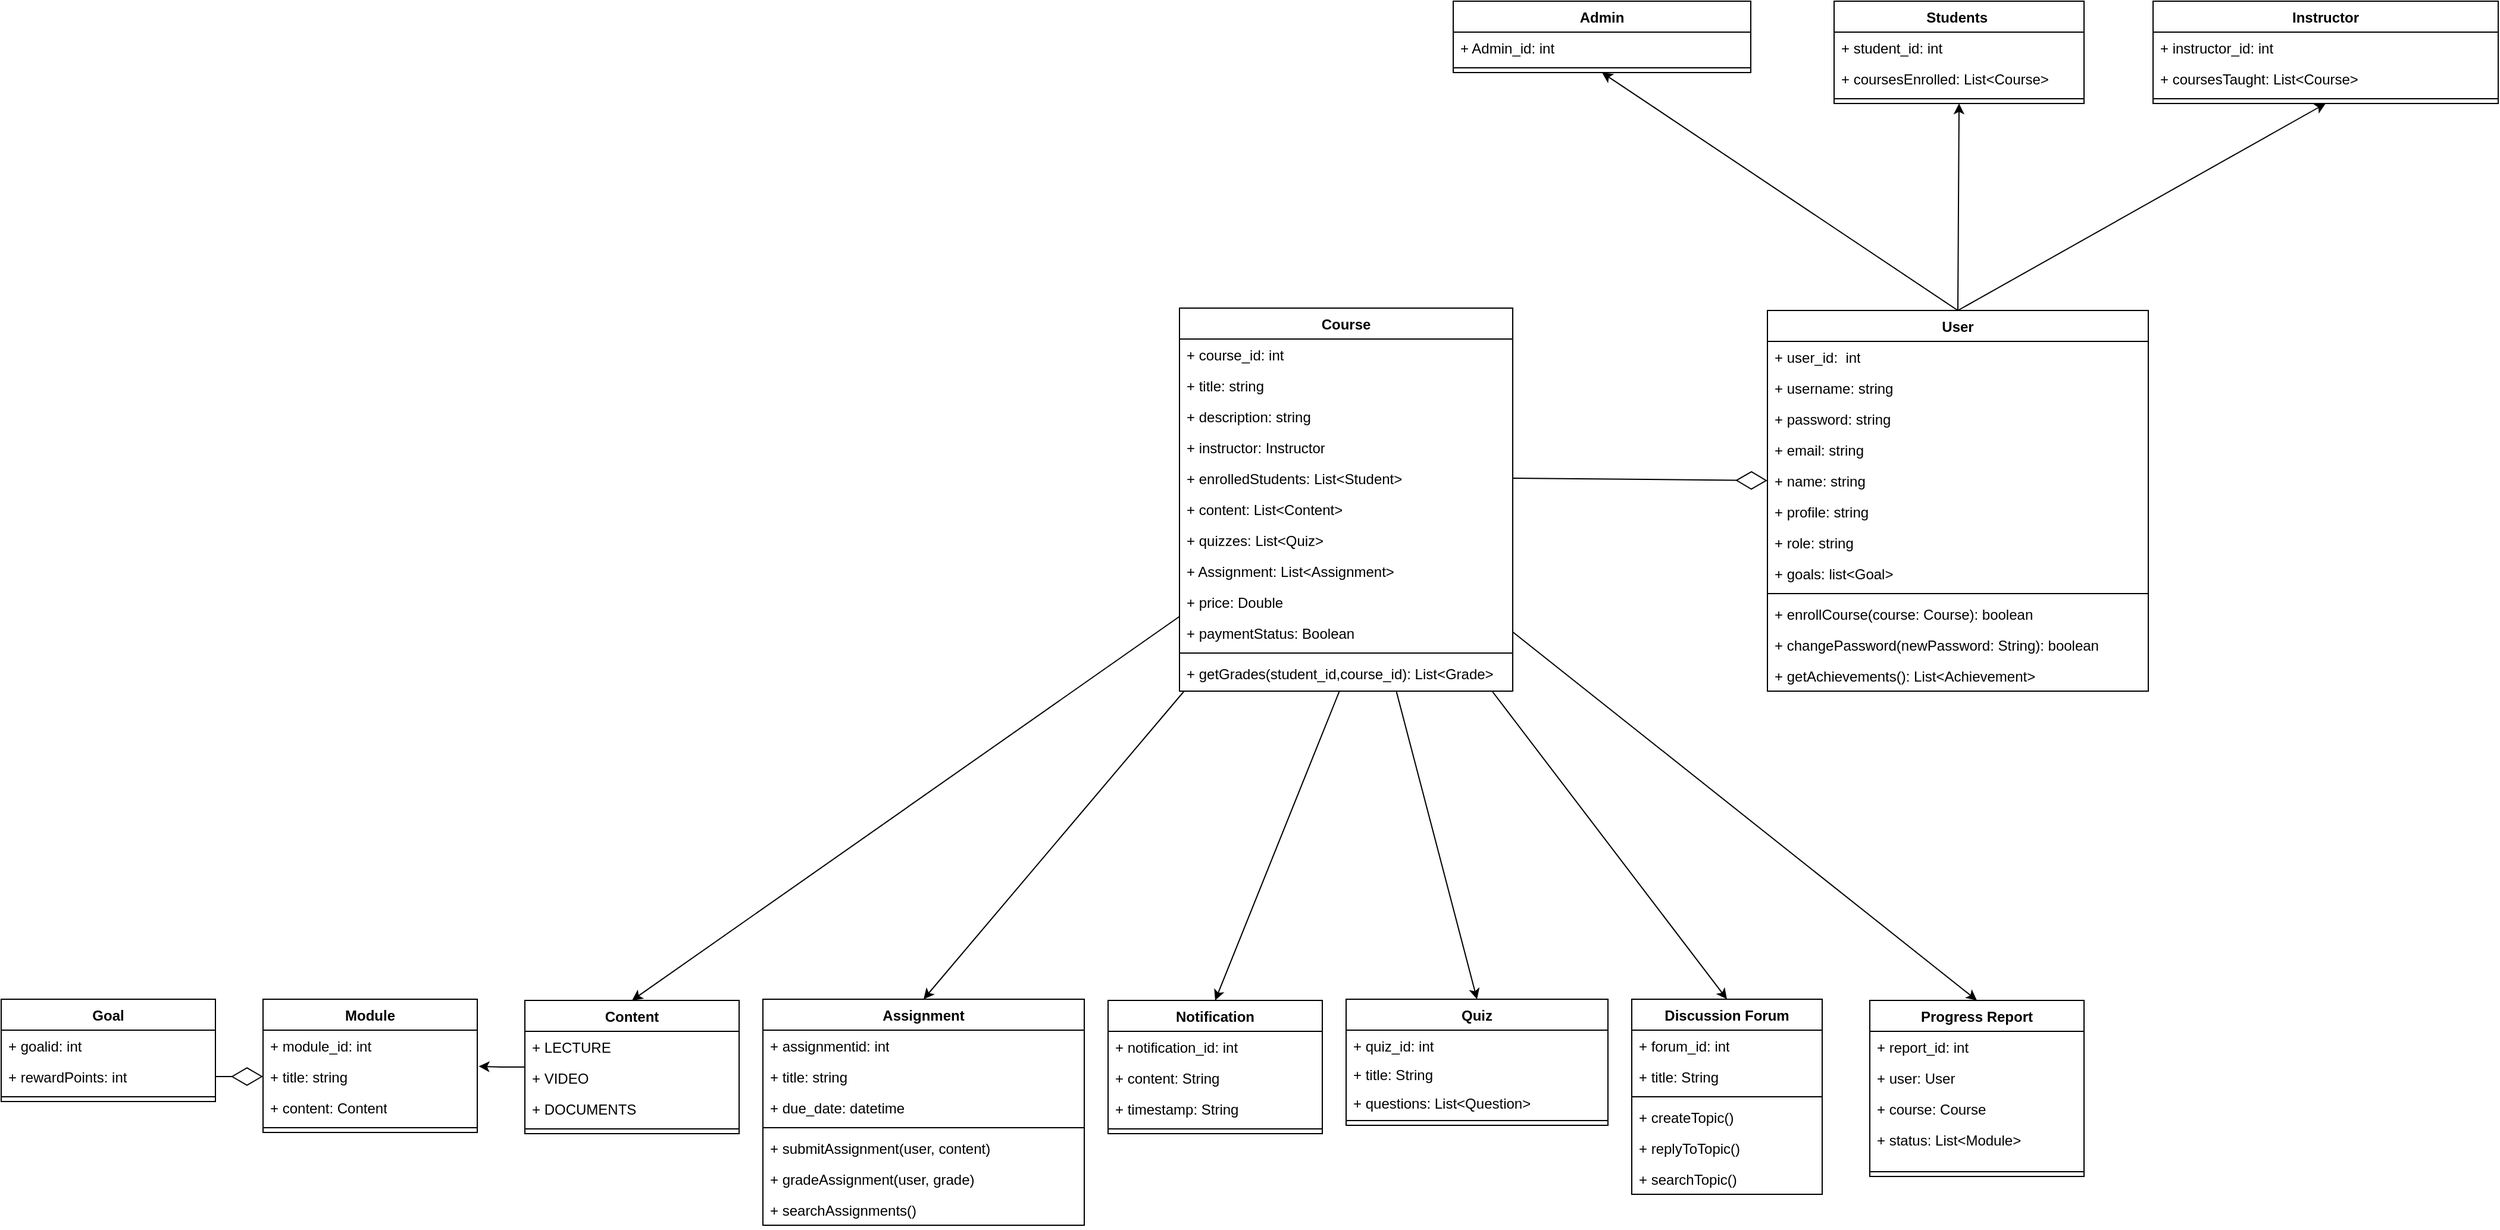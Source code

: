 <mxfile version="21.8.2" type="device">
  <diagram name="Page-1" id="Ucza6nKKgPsmNaCcUFhT">
    <mxGraphModel dx="3090" dy="1044" grid="1" gridSize="10" guides="1" tooltips="1" connect="1" arrows="1" fold="1" page="1" pageScale="1" pageWidth="850" pageHeight="1100" math="0" shadow="0">
      <root>
        <mxCell id="0" />
        <mxCell id="1" parent="0" />
        <mxCell id="pLlbHu6r9WNGIn_o7LAq-31" value="Assignment" style="swimlane;fontStyle=1;align=center;verticalAlign=top;childLayout=stackLayout;horizontal=1;startSize=26;horizontalStack=0;resizeParent=1;resizeParentMax=0;resizeLast=0;collapsible=1;marginBottom=0;whiteSpace=wrap;html=1;" parent="1" vertex="1">
          <mxGeometry x="510" y="979" width="270" height="190" as="geometry" />
        </mxCell>
        <mxCell id="pLlbHu6r9WNGIn_o7LAq-32" value="+ assignmentid: int" style="text;strokeColor=none;fillColor=none;align=left;verticalAlign=top;spacingLeft=4;spacingRight=4;overflow=hidden;rotatable=0;points=[[0,0.5],[1,0.5]];portConstraint=eastwest;whiteSpace=wrap;html=1;" parent="pLlbHu6r9WNGIn_o7LAq-31" vertex="1">
          <mxGeometry y="26" width="270" height="26" as="geometry" />
        </mxCell>
        <mxCell id="pLlbHu6r9WNGIn_o7LAq-33" value="+ title: string" style="text;strokeColor=none;fillColor=none;align=left;verticalAlign=top;spacingLeft=4;spacingRight=4;overflow=hidden;rotatable=0;points=[[0,0.5],[1,0.5]];portConstraint=eastwest;whiteSpace=wrap;html=1;" parent="pLlbHu6r9WNGIn_o7LAq-31" vertex="1">
          <mxGeometry y="52" width="270" height="26" as="geometry" />
        </mxCell>
        <mxCell id="pLlbHu6r9WNGIn_o7LAq-35" value="+ due_date: datetime" style="text;strokeColor=none;fillColor=none;align=left;verticalAlign=top;spacingLeft=4;spacingRight=4;overflow=hidden;rotatable=0;points=[[0,0.5],[1,0.5]];portConstraint=eastwest;whiteSpace=wrap;html=1;" parent="pLlbHu6r9WNGIn_o7LAq-31" vertex="1">
          <mxGeometry y="78" width="270" height="26" as="geometry" />
        </mxCell>
        <mxCell id="pLlbHu6r9WNGIn_o7LAq-38" value="" style="line;strokeWidth=1;fillColor=none;align=left;verticalAlign=middle;spacingTop=-1;spacingLeft=3;spacingRight=3;rotatable=0;labelPosition=right;points=[];portConstraint=eastwest;strokeColor=inherit;" parent="pLlbHu6r9WNGIn_o7LAq-31" vertex="1">
          <mxGeometry y="104" width="270" height="8" as="geometry" />
        </mxCell>
        <mxCell id="pLlbHu6r9WNGIn_o7LAq-39" value="+ submitAssignment(user, content)" style="text;strokeColor=none;fillColor=none;align=left;verticalAlign=top;spacingLeft=4;spacingRight=4;overflow=hidden;rotatable=0;points=[[0,0.5],[1,0.5]];portConstraint=eastwest;whiteSpace=wrap;html=1;" parent="pLlbHu6r9WNGIn_o7LAq-31" vertex="1">
          <mxGeometry y="112" width="270" height="26" as="geometry" />
        </mxCell>
        <mxCell id="pLlbHu6r9WNGIn_o7LAq-40" value="+ gradeAssignment(user, grade)" style="text;strokeColor=none;fillColor=none;align=left;verticalAlign=top;spacingLeft=4;spacingRight=4;overflow=hidden;rotatable=0;points=[[0,0.5],[1,0.5]];portConstraint=eastwest;whiteSpace=wrap;html=1;" parent="pLlbHu6r9WNGIn_o7LAq-31" vertex="1">
          <mxGeometry y="138" width="270" height="26" as="geometry" />
        </mxCell>
        <mxCell id="pLlbHu6r9WNGIn_o7LAq-41" value="+ searchAssignments()" style="text;strokeColor=none;fillColor=none;align=left;verticalAlign=top;spacingLeft=4;spacingRight=4;overflow=hidden;rotatable=0;points=[[0,0.5],[1,0.5]];portConstraint=eastwest;whiteSpace=wrap;html=1;" parent="pLlbHu6r9WNGIn_o7LAq-31" vertex="1">
          <mxGeometry y="164" width="270" height="26" as="geometry" />
        </mxCell>
        <mxCell id="pLlbHu6r9WNGIn_o7LAq-208" style="rounded=0;orthogonalLoop=1;jettySize=auto;html=1;entryX=0.5;entryY=0;entryDx=0;entryDy=0;" parent="1" source="pLlbHu6r9WNGIn_o7LAq-43" target="m_gqwJ9CaLDwNipzIME--4" edge="1">
          <mxGeometry relative="1" as="geometry">
            <mxPoint x="405" y="979" as="targetPoint" />
          </mxGeometry>
        </mxCell>
        <mxCell id="pLlbHu6r9WNGIn_o7LAq-209" style="rounded=0;orthogonalLoop=1;jettySize=auto;html=1;entryX=0.5;entryY=0;entryDx=0;entryDy=0;" parent="1" source="pLlbHu6r9WNGIn_o7LAq-43" target="pLlbHu6r9WNGIn_o7LAq-31" edge="1">
          <mxGeometry relative="1" as="geometry" />
        </mxCell>
        <mxCell id="pLlbHu6r9WNGIn_o7LAq-210" style="rounded=0;orthogonalLoop=1;jettySize=auto;html=1;entryX=0.5;entryY=0;entryDx=0;entryDy=0;" parent="1" source="pLlbHu6r9WNGIn_o7LAq-43" target="pLlbHu6r9WNGIn_o7LAq-100" edge="1">
          <mxGeometry relative="1" as="geometry" />
        </mxCell>
        <mxCell id="pLlbHu6r9WNGIn_o7LAq-211" style="rounded=0;orthogonalLoop=1;jettySize=auto;html=1;entryX=0.5;entryY=0;entryDx=0;entryDy=0;" parent="1" source="pLlbHu6r9WNGIn_o7LAq-43" target="pLlbHu6r9WNGIn_o7LAq-68" edge="1">
          <mxGeometry relative="1" as="geometry" />
        </mxCell>
        <mxCell id="pLlbHu6r9WNGIn_o7LAq-213" style="rounded=0;orthogonalLoop=1;jettySize=auto;html=1;entryX=0.5;entryY=0;entryDx=0;entryDy=0;" parent="1" source="pLlbHu6r9WNGIn_o7LAq-43" target="pLlbHu6r9WNGIn_o7LAq-145" edge="1">
          <mxGeometry relative="1" as="geometry" />
        </mxCell>
        <mxCell id="pLlbHu6r9WNGIn_o7LAq-68" value="Discussion Forum" style="swimlane;fontStyle=1;align=center;verticalAlign=top;childLayout=stackLayout;horizontal=1;startSize=26;horizontalStack=0;resizeParent=1;resizeParentMax=0;resizeLast=0;collapsible=1;marginBottom=0;whiteSpace=wrap;html=1;" parent="1" vertex="1">
          <mxGeometry x="1240" y="979" width="160" height="164" as="geometry" />
        </mxCell>
        <mxCell id="pLlbHu6r9WNGIn_o7LAq-69" value="+ forum_id: int" style="text;strokeColor=none;fillColor=none;align=left;verticalAlign=top;spacingLeft=4;spacingRight=4;overflow=hidden;rotatable=0;points=[[0,0.5],[1,0.5]];portConstraint=eastwest;whiteSpace=wrap;html=1;" parent="pLlbHu6r9WNGIn_o7LAq-68" vertex="1">
          <mxGeometry y="26" width="160" height="26" as="geometry" />
        </mxCell>
        <mxCell id="pLlbHu6r9WNGIn_o7LAq-70" value="+ title: String" style="text;strokeColor=none;fillColor=none;align=left;verticalAlign=top;spacingLeft=4;spacingRight=4;overflow=hidden;rotatable=0;points=[[0,0.5],[1,0.5]];portConstraint=eastwest;whiteSpace=wrap;html=1;" parent="pLlbHu6r9WNGIn_o7LAq-68" vertex="1">
          <mxGeometry y="52" width="160" height="26" as="geometry" />
        </mxCell>
        <mxCell id="pLlbHu6r9WNGIn_o7LAq-74" value="" style="line;strokeWidth=1;fillColor=none;align=left;verticalAlign=middle;spacingTop=-1;spacingLeft=3;spacingRight=3;rotatable=0;labelPosition=right;points=[];portConstraint=eastwest;strokeColor=inherit;" parent="pLlbHu6r9WNGIn_o7LAq-68" vertex="1">
          <mxGeometry y="78" width="160" height="8" as="geometry" />
        </mxCell>
        <mxCell id="pLlbHu6r9WNGIn_o7LAq-75" value="+ createTopic()" style="text;strokeColor=none;fillColor=none;align=left;verticalAlign=top;spacingLeft=4;spacingRight=4;overflow=hidden;rotatable=0;points=[[0,0.5],[1,0.5]];portConstraint=eastwest;whiteSpace=wrap;html=1;" parent="pLlbHu6r9WNGIn_o7LAq-68" vertex="1">
          <mxGeometry y="86" width="160" height="26" as="geometry" />
        </mxCell>
        <mxCell id="pLlbHu6r9WNGIn_o7LAq-76" value="+ replyToTopic()" style="text;strokeColor=none;fillColor=none;align=left;verticalAlign=top;spacingLeft=4;spacingRight=4;overflow=hidden;rotatable=0;points=[[0,0.5],[1,0.5]];portConstraint=eastwest;whiteSpace=wrap;html=1;" parent="pLlbHu6r9WNGIn_o7LAq-68" vertex="1">
          <mxGeometry y="112" width="160" height="26" as="geometry" />
        </mxCell>
        <mxCell id="pLlbHu6r9WNGIn_o7LAq-77" value="+ searchTopic()" style="text;strokeColor=none;fillColor=none;align=left;verticalAlign=top;spacingLeft=4;spacingRight=4;overflow=hidden;rotatable=0;points=[[0,0.5],[1,0.5]];portConstraint=eastwest;whiteSpace=wrap;html=1;" parent="pLlbHu6r9WNGIn_o7LAq-68" vertex="1">
          <mxGeometry y="138" width="160" height="26" as="geometry" />
        </mxCell>
        <mxCell id="pLlbHu6r9WNGIn_o7LAq-91" value="Notification" style="swimlane;fontStyle=1;align=center;verticalAlign=top;childLayout=stackLayout;horizontal=1;startSize=26;horizontalStack=0;resizeParent=1;resizeParentMax=0;resizeLast=0;collapsible=1;marginBottom=0;whiteSpace=wrap;html=1;" parent="1" vertex="1">
          <mxGeometry x="800" y="980" width="180" height="112" as="geometry" />
        </mxCell>
        <mxCell id="pLlbHu6r9WNGIn_o7LAq-92" value="+ notification_id: int" style="text;strokeColor=none;fillColor=none;align=left;verticalAlign=top;spacingLeft=4;spacingRight=4;overflow=hidden;rotatable=0;points=[[0,0.5],[1,0.5]];portConstraint=eastwest;whiteSpace=wrap;html=1;" parent="pLlbHu6r9WNGIn_o7LAq-91" vertex="1">
          <mxGeometry y="26" width="180" height="26" as="geometry" />
        </mxCell>
        <mxCell id="pLlbHu6r9WNGIn_o7LAq-93" value="+ content: String" style="text;strokeColor=none;fillColor=none;align=left;verticalAlign=top;spacingLeft=4;spacingRight=4;overflow=hidden;rotatable=0;points=[[0,0.5],[1,0.5]];portConstraint=eastwest;whiteSpace=wrap;html=1;" parent="pLlbHu6r9WNGIn_o7LAq-91" vertex="1">
          <mxGeometry y="52" width="180" height="26" as="geometry" />
        </mxCell>
        <mxCell id="pLlbHu6r9WNGIn_o7LAq-95" value="+ timestamp: String" style="text;strokeColor=none;fillColor=none;align=left;verticalAlign=top;spacingLeft=4;spacingRight=4;overflow=hidden;rotatable=0;points=[[0,0.5],[1,0.5]];portConstraint=eastwest;whiteSpace=wrap;html=1;" parent="pLlbHu6r9WNGIn_o7LAq-91" vertex="1">
          <mxGeometry y="78" width="180" height="26" as="geometry" />
        </mxCell>
        <mxCell id="pLlbHu6r9WNGIn_o7LAq-98" value="" style="line;strokeWidth=1;fillColor=none;align=left;verticalAlign=middle;spacingTop=-1;spacingLeft=3;spacingRight=3;rotatable=0;labelPosition=right;points=[];portConstraint=eastwest;strokeColor=inherit;" parent="pLlbHu6r9WNGIn_o7LAq-91" vertex="1">
          <mxGeometry y="104" width="180" height="8" as="geometry" />
        </mxCell>
        <mxCell id="pLlbHu6r9WNGIn_o7LAq-100" value="Quiz" style="swimlane;fontStyle=1;align=center;verticalAlign=top;childLayout=stackLayout;horizontal=1;startSize=26;horizontalStack=0;resizeParent=1;resizeParentMax=0;resizeLast=0;collapsible=1;marginBottom=0;whiteSpace=wrap;html=1;" parent="1" vertex="1">
          <mxGeometry x="1000" y="979" width="220" height="106" as="geometry" />
        </mxCell>
        <mxCell id="m_gqwJ9CaLDwNipzIME--16" value="+ quiz_id: int&lt;br&gt;" style="text;strokeColor=none;fillColor=none;align=left;verticalAlign=top;spacingLeft=4;spacingRight=4;overflow=hidden;rotatable=0;points=[[0,0.5],[1,0.5]];portConstraint=eastwest;whiteSpace=wrap;html=1;" parent="pLlbHu6r9WNGIn_o7LAq-100" vertex="1">
          <mxGeometry y="26" width="220" height="24" as="geometry" />
        </mxCell>
        <mxCell id="m_gqwJ9CaLDwNipzIME--15" value="+ title: String" style="text;strokeColor=none;fillColor=none;align=left;verticalAlign=top;spacingLeft=4;spacingRight=4;overflow=hidden;rotatable=0;points=[[0,0.5],[1,0.5]];portConstraint=eastwest;whiteSpace=wrap;html=1;" parent="pLlbHu6r9WNGIn_o7LAq-100" vertex="1">
          <mxGeometry y="50" width="220" height="24" as="geometry" />
        </mxCell>
        <mxCell id="m_gqwJ9CaLDwNipzIME--13" value="+ questions: List&amp;lt;Question&amp;gt;" style="text;strokeColor=none;fillColor=none;align=left;verticalAlign=top;spacingLeft=4;spacingRight=4;overflow=hidden;rotatable=0;points=[[0,0.5],[1,0.5]];portConstraint=eastwest;whiteSpace=wrap;html=1;" parent="pLlbHu6r9WNGIn_o7LAq-100" vertex="1">
          <mxGeometry y="74" width="220" height="24" as="geometry" />
        </mxCell>
        <mxCell id="pLlbHu6r9WNGIn_o7LAq-107" value="" style="line;strokeWidth=1;fillColor=none;align=left;verticalAlign=middle;spacingTop=-1;spacingLeft=3;spacingRight=3;rotatable=0;labelPosition=right;points=[];portConstraint=eastwest;strokeColor=inherit;" parent="pLlbHu6r9WNGIn_o7LAq-100" vertex="1">
          <mxGeometry y="98" width="220" height="8" as="geometry" />
        </mxCell>
        <mxCell id="pLlbHu6r9WNGIn_o7LAq-145" value="Progress Report" style="swimlane;fontStyle=1;align=center;verticalAlign=top;childLayout=stackLayout;horizontal=1;startSize=26;horizontalStack=0;resizeParent=1;resizeParentMax=0;resizeLast=0;collapsible=1;marginBottom=0;whiteSpace=wrap;html=1;" parent="1" vertex="1">
          <mxGeometry x="1440" y="980" width="180" height="148" as="geometry" />
        </mxCell>
        <mxCell id="pLlbHu6r9WNGIn_o7LAq-146" value="+ report_id: int" style="text;strokeColor=none;fillColor=none;align=left;verticalAlign=top;spacingLeft=4;spacingRight=4;overflow=hidden;rotatable=0;points=[[0,0.5],[1,0.5]];portConstraint=eastwest;whiteSpace=wrap;html=1;" parent="pLlbHu6r9WNGIn_o7LAq-145" vertex="1">
          <mxGeometry y="26" width="180" height="26" as="geometry" />
        </mxCell>
        <mxCell id="pLlbHu6r9WNGIn_o7LAq-147" value="+ user: User" style="text;strokeColor=none;fillColor=none;align=left;verticalAlign=top;spacingLeft=4;spacingRight=4;overflow=hidden;rotatable=0;points=[[0,0.5],[1,0.5]];portConstraint=eastwest;whiteSpace=wrap;html=1;" parent="pLlbHu6r9WNGIn_o7LAq-145" vertex="1">
          <mxGeometry y="52" width="180" height="26" as="geometry" />
        </mxCell>
        <mxCell id="pLlbHu6r9WNGIn_o7LAq-148" value="+ course: Course" style="text;strokeColor=none;fillColor=none;align=left;verticalAlign=top;spacingLeft=4;spacingRight=4;overflow=hidden;rotatable=0;points=[[0,0.5],[1,0.5]];portConstraint=eastwest;whiteSpace=wrap;html=1;" parent="pLlbHu6r9WNGIn_o7LAq-145" vertex="1">
          <mxGeometry y="78" width="180" height="26" as="geometry" />
        </mxCell>
        <mxCell id="pLlbHu6r9WNGIn_o7LAq-151" value="+ status: List&amp;lt;Module&amp;gt;" style="text;strokeColor=none;fillColor=none;align=left;verticalAlign=top;spacingLeft=4;spacingRight=4;overflow=hidden;rotatable=0;points=[[0,0.5],[1,0.5]];portConstraint=eastwest;whiteSpace=wrap;html=1;" parent="pLlbHu6r9WNGIn_o7LAq-145" vertex="1">
          <mxGeometry y="104" width="180" height="36" as="geometry" />
        </mxCell>
        <mxCell id="pLlbHu6r9WNGIn_o7LAq-152" value="" style="line;strokeWidth=1;fillColor=none;align=left;verticalAlign=middle;spacingTop=-1;spacingLeft=3;spacingRight=3;rotatable=0;labelPosition=right;points=[];portConstraint=eastwest;strokeColor=inherit;" parent="pLlbHu6r9WNGIn_o7LAq-145" vertex="1">
          <mxGeometry y="140" width="180" height="8" as="geometry" />
        </mxCell>
        <mxCell id="pLlbHu6r9WNGIn_o7LAq-154" value="Module" style="swimlane;fontStyle=1;align=center;verticalAlign=top;childLayout=stackLayout;horizontal=1;startSize=26;horizontalStack=0;resizeParent=1;resizeParentMax=0;resizeLast=0;collapsible=1;marginBottom=0;whiteSpace=wrap;html=1;" parent="1" vertex="1">
          <mxGeometry x="90" y="979" width="180" height="112" as="geometry" />
        </mxCell>
        <mxCell id="pLlbHu6r9WNGIn_o7LAq-155" value="+ module_id: int" style="text;strokeColor=none;fillColor=none;align=left;verticalAlign=top;spacingLeft=4;spacingRight=4;overflow=hidden;rotatable=0;points=[[0,0.5],[1,0.5]];portConstraint=eastwest;whiteSpace=wrap;html=1;" parent="pLlbHu6r9WNGIn_o7LAq-154" vertex="1">
          <mxGeometry y="26" width="180" height="26" as="geometry" />
        </mxCell>
        <mxCell id="pLlbHu6r9WNGIn_o7LAq-156" value="+ title: string" style="text;strokeColor=none;fillColor=none;align=left;verticalAlign=top;spacingLeft=4;spacingRight=4;overflow=hidden;rotatable=0;points=[[0,0.5],[1,0.5]];portConstraint=eastwest;whiteSpace=wrap;html=1;" parent="pLlbHu6r9WNGIn_o7LAq-154" vertex="1">
          <mxGeometry y="52" width="180" height="26" as="geometry" />
        </mxCell>
        <mxCell id="pLlbHu6r9WNGIn_o7LAq-157" value="+ content: Content" style="text;strokeColor=none;fillColor=none;align=left;verticalAlign=top;spacingLeft=4;spacingRight=4;overflow=hidden;rotatable=0;points=[[0,0.5],[1,0.5]];portConstraint=eastwest;whiteSpace=wrap;html=1;" parent="pLlbHu6r9WNGIn_o7LAq-154" vertex="1">
          <mxGeometry y="78" width="180" height="26" as="geometry" />
        </mxCell>
        <mxCell id="pLlbHu6r9WNGIn_o7LAq-161" value="" style="line;strokeWidth=1;fillColor=none;align=left;verticalAlign=middle;spacingTop=-1;spacingLeft=3;spacingRight=3;rotatable=0;labelPosition=right;points=[];portConstraint=eastwest;strokeColor=inherit;" parent="pLlbHu6r9WNGIn_o7LAq-154" vertex="1">
          <mxGeometry y="104" width="180" height="8" as="geometry" />
        </mxCell>
        <mxCell id="pLlbHu6r9WNGIn_o7LAq-228" value="" style="group" parent="1" vertex="1" connectable="0">
          <mxGeometry x="1090" y="140" width="878" height="646" as="geometry" />
        </mxCell>
        <mxCell id="pLlbHu6r9WNGIn_o7LAq-11" value="User" style="swimlane;fontStyle=1;align=center;verticalAlign=top;childLayout=stackLayout;horizontal=1;startSize=26;horizontalStack=0;resizeParent=1;resizeParentMax=0;resizeLast=0;collapsible=1;marginBottom=0;whiteSpace=wrap;html=1;" parent="pLlbHu6r9WNGIn_o7LAq-228" vertex="1">
          <mxGeometry x="264" y="260" width="320" height="320" as="geometry" />
        </mxCell>
        <mxCell id="pLlbHu6r9WNGIn_o7LAq-12" value="+ user_id:&amp;nbsp; int" style="text;strokeColor=none;fillColor=none;align=left;verticalAlign=top;spacingLeft=4;spacingRight=4;overflow=hidden;rotatable=0;points=[[0,0.5],[1,0.5]];portConstraint=eastwest;whiteSpace=wrap;html=1;" parent="pLlbHu6r9WNGIn_o7LAq-11" vertex="1">
          <mxGeometry y="26" width="320" height="26" as="geometry" />
        </mxCell>
        <mxCell id="pLlbHu6r9WNGIn_o7LAq-13" value="+ username: string" style="text;strokeColor=none;fillColor=none;align=left;verticalAlign=top;spacingLeft=4;spacingRight=4;overflow=hidden;rotatable=0;points=[[0,0.5],[1,0.5]];portConstraint=eastwest;whiteSpace=wrap;html=1;" parent="pLlbHu6r9WNGIn_o7LAq-11" vertex="1">
          <mxGeometry y="52" width="320" height="26" as="geometry" />
        </mxCell>
        <mxCell id="pLlbHu6r9WNGIn_o7LAq-14" value="+ password: string" style="text;strokeColor=none;fillColor=none;align=left;verticalAlign=top;spacingLeft=4;spacingRight=4;overflow=hidden;rotatable=0;points=[[0,0.5],[1,0.5]];portConstraint=eastwest;whiteSpace=wrap;html=1;" parent="pLlbHu6r9WNGIn_o7LAq-11" vertex="1">
          <mxGeometry y="78" width="320" height="26" as="geometry" />
        </mxCell>
        <mxCell id="pLlbHu6r9WNGIn_o7LAq-175" value="+ email: string" style="text;strokeColor=none;fillColor=none;align=left;verticalAlign=top;spacingLeft=4;spacingRight=4;overflow=hidden;rotatable=0;points=[[0,0.5],[1,0.5]];portConstraint=eastwest;whiteSpace=wrap;html=1;" parent="pLlbHu6r9WNGIn_o7LAq-11" vertex="1">
          <mxGeometry y="104" width="320" height="26" as="geometry" />
        </mxCell>
        <mxCell id="pLlbHu6r9WNGIn_o7LAq-174" value="+ name: string" style="text;strokeColor=none;fillColor=none;align=left;verticalAlign=top;spacingLeft=4;spacingRight=4;overflow=hidden;rotatable=0;points=[[0,0.5],[1,0.5]];portConstraint=eastwest;whiteSpace=wrap;html=1;" parent="pLlbHu6r9WNGIn_o7LAq-11" vertex="1">
          <mxGeometry y="130" width="320" height="26" as="geometry" />
        </mxCell>
        <mxCell id="pLlbHu6r9WNGIn_o7LAq-173" value="+ profile: string" style="text;strokeColor=none;fillColor=none;align=left;verticalAlign=top;spacingLeft=4;spacingRight=4;overflow=hidden;rotatable=0;points=[[0,0.5],[1,0.5]];portConstraint=eastwest;whiteSpace=wrap;html=1;" parent="pLlbHu6r9WNGIn_o7LAq-11" vertex="1">
          <mxGeometry y="156" width="320" height="26" as="geometry" />
        </mxCell>
        <mxCell id="pLlbHu6r9WNGIn_o7LAq-172" value="+ role: string" style="text;strokeColor=none;fillColor=none;align=left;verticalAlign=top;spacingLeft=4;spacingRight=4;overflow=hidden;rotatable=0;points=[[0,0.5],[1,0.5]];portConstraint=eastwest;whiteSpace=wrap;html=1;" parent="pLlbHu6r9WNGIn_o7LAq-11" vertex="1">
          <mxGeometry y="182" width="320" height="26" as="geometry" />
        </mxCell>
        <mxCell id="pLlbHu6r9WNGIn_o7LAq-15" value="+ goals: list&amp;lt;Goal&amp;gt;" style="text;strokeColor=none;fillColor=none;align=left;verticalAlign=top;spacingLeft=4;spacingRight=4;overflow=hidden;rotatable=0;points=[[0,0.5],[1,0.5]];portConstraint=eastwest;whiteSpace=wrap;html=1;" parent="pLlbHu6r9WNGIn_o7LAq-11" vertex="1">
          <mxGeometry y="208" width="320" height="26" as="geometry" />
        </mxCell>
        <mxCell id="pLlbHu6r9WNGIn_o7LAq-16" value="" style="line;strokeWidth=1;fillColor=none;align=left;verticalAlign=middle;spacingTop=-1;spacingLeft=3;spacingRight=3;rotatable=0;labelPosition=right;points=[];portConstraint=eastwest;strokeColor=inherit;" parent="pLlbHu6r9WNGIn_o7LAq-11" vertex="1">
          <mxGeometry y="234" width="320" height="8" as="geometry" />
        </mxCell>
        <mxCell id="pLlbHu6r9WNGIn_o7LAq-218" value="+ enrollCourse(course: Course): boolean" style="text;strokeColor=none;fillColor=none;align=left;verticalAlign=top;spacingLeft=4;spacingRight=4;overflow=hidden;rotatable=0;points=[[0,0.5],[1,0.5]];portConstraint=eastwest;whiteSpace=wrap;html=1;" parent="pLlbHu6r9WNGIn_o7LAq-11" vertex="1">
          <mxGeometry y="242" width="320" height="26" as="geometry" />
        </mxCell>
        <mxCell id="pLlbHu6r9WNGIn_o7LAq-217" value="+ changePassword(newPassword: String): boolean" style="text;strokeColor=none;fillColor=none;align=left;verticalAlign=top;spacingLeft=4;spacingRight=4;overflow=hidden;rotatable=0;points=[[0,0.5],[1,0.5]];portConstraint=eastwest;whiteSpace=wrap;html=1;" parent="pLlbHu6r9WNGIn_o7LAq-11" vertex="1">
          <mxGeometry y="268" width="320" height="26" as="geometry" />
        </mxCell>
        <mxCell id="pLlbHu6r9WNGIn_o7LAq-17" value="+ getAchievements(): List&amp;lt;Achievement&amp;gt;" style="text;strokeColor=none;fillColor=none;align=left;verticalAlign=top;spacingLeft=4;spacingRight=4;overflow=hidden;rotatable=0;points=[[0,0.5],[1,0.5]];portConstraint=eastwest;whiteSpace=wrap;html=1;" parent="pLlbHu6r9WNGIn_o7LAq-11" vertex="1">
          <mxGeometry y="294" width="320" height="26" as="geometry" />
        </mxCell>
        <mxCell id="pLlbHu6r9WNGIn_o7LAq-219" value="" style="group" parent="pLlbHu6r9WNGIn_o7LAq-228" vertex="1" connectable="0">
          <mxGeometry width="878" height="86" as="geometry" />
        </mxCell>
        <mxCell id="pLlbHu6r9WNGIn_o7LAq-55" value="Students&amp;nbsp;" style="swimlane;fontStyle=1;align=center;verticalAlign=top;childLayout=stackLayout;horizontal=1;startSize=26;horizontalStack=0;resizeParent=1;resizeParentMax=0;resizeLast=0;collapsible=1;marginBottom=0;whiteSpace=wrap;html=1;" parent="pLlbHu6r9WNGIn_o7LAq-219" vertex="1">
          <mxGeometry x="320" width="210" height="86" as="geometry">
            <mxRectangle x="200" y="290" width="160" height="30" as="alternateBounds" />
          </mxGeometry>
        </mxCell>
        <mxCell id="pLlbHu6r9WNGIn_o7LAq-56" value="+ student_id: int" style="text;strokeColor=none;fillColor=none;align=left;verticalAlign=top;spacingLeft=4;spacingRight=4;overflow=hidden;rotatable=0;points=[[0,0.5],[1,0.5]];portConstraint=eastwest;whiteSpace=wrap;html=1;" parent="pLlbHu6r9WNGIn_o7LAq-55" vertex="1">
          <mxGeometry y="26" width="210" height="26" as="geometry" />
        </mxCell>
        <mxCell id="pLlbHu6r9WNGIn_o7LAq-62" value="+ coursesEnrolled: List&amp;lt;Course&amp;gt;" style="text;strokeColor=none;fillColor=none;align=left;verticalAlign=top;spacingLeft=4;spacingRight=4;overflow=hidden;rotatable=0;points=[[0,0.5],[1,0.5]];portConstraint=eastwest;whiteSpace=wrap;html=1;" parent="pLlbHu6r9WNGIn_o7LAq-55" vertex="1">
          <mxGeometry y="52" width="210" height="26" as="geometry" />
        </mxCell>
        <mxCell id="pLlbHu6r9WNGIn_o7LAq-63" value="" style="line;strokeWidth=1;fillColor=none;align=left;verticalAlign=middle;spacingTop=-1;spacingLeft=3;spacingRight=3;rotatable=0;labelPosition=right;points=[];portConstraint=eastwest;strokeColor=inherit;" parent="pLlbHu6r9WNGIn_o7LAq-55" vertex="1">
          <mxGeometry y="78" width="210" height="8" as="geometry" />
        </mxCell>
        <mxCell id="pLlbHu6r9WNGIn_o7LAq-79" value="Admin" style="swimlane;fontStyle=1;align=center;verticalAlign=top;childLayout=stackLayout;horizontal=1;startSize=26;horizontalStack=0;resizeParent=1;resizeParentMax=0;resizeLast=0;collapsible=1;marginBottom=0;whiteSpace=wrap;html=1;" parent="pLlbHu6r9WNGIn_o7LAq-219" vertex="1">
          <mxGeometry width="250" height="60" as="geometry">
            <mxRectangle x="50" y="-1010" width="80" height="30" as="alternateBounds" />
          </mxGeometry>
        </mxCell>
        <mxCell id="pLlbHu6r9WNGIn_o7LAq-80" value="+ Admin_id: int" style="text;strokeColor=none;fillColor=none;align=left;verticalAlign=top;spacingLeft=4;spacingRight=4;overflow=hidden;rotatable=0;points=[[0,0.5],[1,0.5]];portConstraint=eastwest;whiteSpace=wrap;html=1;" parent="pLlbHu6r9WNGIn_o7LAq-79" vertex="1">
          <mxGeometry y="26" width="250" height="26" as="geometry" />
        </mxCell>
        <mxCell id="pLlbHu6r9WNGIn_o7LAq-85" value="" style="line;strokeWidth=1;fillColor=none;align=left;verticalAlign=middle;spacingTop=-1;spacingLeft=3;spacingRight=3;rotatable=0;labelPosition=right;points=[];portConstraint=eastwest;strokeColor=inherit;" parent="pLlbHu6r9WNGIn_o7LAq-79" vertex="1">
          <mxGeometry y="52" width="250" height="8" as="geometry" />
        </mxCell>
        <mxCell id="pLlbHu6r9WNGIn_o7LAq-117" value="Instructor" style="swimlane;fontStyle=1;align=center;verticalAlign=top;childLayout=stackLayout;horizontal=1;startSize=26;horizontalStack=0;resizeParent=1;resizeParentMax=0;resizeLast=0;collapsible=1;marginBottom=0;whiteSpace=wrap;html=1;" parent="pLlbHu6r9WNGIn_o7LAq-219" vertex="1">
          <mxGeometry x="588" width="290" height="86" as="geometry">
            <mxRectangle x="200" y="290" width="160" height="30" as="alternateBounds" />
          </mxGeometry>
        </mxCell>
        <mxCell id="pLlbHu6r9WNGIn_o7LAq-118" value="+ instructor_id: int" style="text;strokeColor=none;fillColor=none;align=left;verticalAlign=top;spacingLeft=4;spacingRight=4;overflow=hidden;rotatable=0;points=[[0,0.5],[1,0.5]];portConstraint=eastwest;whiteSpace=wrap;html=1;" parent="pLlbHu6r9WNGIn_o7LAq-117" vertex="1">
          <mxGeometry y="26" width="290" height="26" as="geometry" />
        </mxCell>
        <mxCell id="pLlbHu6r9WNGIn_o7LAq-119" value="+ coursesTaught: List&amp;lt;Course&amp;gt;" style="text;strokeColor=none;fillColor=none;align=left;verticalAlign=top;spacingLeft=4;spacingRight=4;overflow=hidden;rotatable=0;points=[[0,0.5],[1,0.5]];portConstraint=eastwest;whiteSpace=wrap;html=1;" parent="pLlbHu6r9WNGIn_o7LAq-117" vertex="1">
          <mxGeometry y="52" width="290" height="26" as="geometry" />
        </mxCell>
        <mxCell id="pLlbHu6r9WNGIn_o7LAq-124" value="" style="line;strokeWidth=1;fillColor=none;align=left;verticalAlign=middle;spacingTop=-1;spacingLeft=3;spacingRight=3;rotatable=0;labelPosition=right;points=[];portConstraint=eastwest;strokeColor=inherit;" parent="pLlbHu6r9WNGIn_o7LAq-117" vertex="1">
          <mxGeometry y="78" width="290" height="8" as="geometry" />
        </mxCell>
        <mxCell id="pLlbHu6r9WNGIn_o7LAq-226" style="rounded=0;orthogonalLoop=1;jettySize=auto;html=1;exitX=0.5;exitY=0;exitDx=0;exitDy=0;entryX=0.5;entryY=1;entryDx=0;entryDy=0;" parent="pLlbHu6r9WNGIn_o7LAq-228" source="pLlbHu6r9WNGIn_o7LAq-11" target="pLlbHu6r9WNGIn_o7LAq-55" edge="1">
          <mxGeometry relative="1" as="geometry" />
        </mxCell>
        <mxCell id="pLlbHu6r9WNGIn_o7LAq-225" style="rounded=0;orthogonalLoop=1;jettySize=auto;html=1;exitX=0.5;exitY=0;exitDx=0;exitDy=0;entryX=0.5;entryY=1;entryDx=0;entryDy=0;" parent="pLlbHu6r9WNGIn_o7LAq-228" source="pLlbHu6r9WNGIn_o7LAq-11" target="pLlbHu6r9WNGIn_o7LAq-79" edge="1">
          <mxGeometry relative="1" as="geometry" />
        </mxCell>
        <mxCell id="pLlbHu6r9WNGIn_o7LAq-227" style="rounded=0;orthogonalLoop=1;jettySize=auto;html=1;exitX=0.5;exitY=0;exitDx=0;exitDy=0;entryX=0.5;entryY=1;entryDx=0;entryDy=0;" parent="pLlbHu6r9WNGIn_o7LAq-228" source="pLlbHu6r9WNGIn_o7LAq-11" target="pLlbHu6r9WNGIn_o7LAq-117" edge="1">
          <mxGeometry relative="1" as="geometry" />
        </mxCell>
        <mxCell id="m_gqwJ9CaLDwNipzIME--4" value="Content" style="swimlane;fontStyle=1;align=center;verticalAlign=top;childLayout=stackLayout;horizontal=1;startSize=26;horizontalStack=0;resizeParent=1;resizeParentMax=0;resizeLast=0;collapsible=1;marginBottom=0;whiteSpace=wrap;html=1;" parent="1" vertex="1">
          <mxGeometry x="310" y="980" width="180" height="112" as="geometry" />
        </mxCell>
        <mxCell id="m_gqwJ9CaLDwNipzIME--5" value="+ LECTURE" style="text;strokeColor=none;fillColor=none;align=left;verticalAlign=top;spacingLeft=4;spacingRight=4;overflow=hidden;rotatable=0;points=[[0,0.5],[1,0.5]];portConstraint=eastwest;whiteSpace=wrap;html=1;" parent="m_gqwJ9CaLDwNipzIME--4" vertex="1">
          <mxGeometry y="26" width="180" height="26" as="geometry" />
        </mxCell>
        <mxCell id="m_gqwJ9CaLDwNipzIME--6" value="+ VIDEO" style="text;strokeColor=none;fillColor=none;align=left;verticalAlign=top;spacingLeft=4;spacingRight=4;overflow=hidden;rotatable=0;points=[[0,0.5],[1,0.5]];portConstraint=eastwest;whiteSpace=wrap;html=1;" parent="m_gqwJ9CaLDwNipzIME--4" vertex="1">
          <mxGeometry y="52" width="180" height="26" as="geometry" />
        </mxCell>
        <mxCell id="m_gqwJ9CaLDwNipzIME--7" value="+ DOCUMENTS" style="text;strokeColor=none;fillColor=none;align=left;verticalAlign=top;spacingLeft=4;spacingRight=4;overflow=hidden;rotatable=0;points=[[0,0.5],[1,0.5]];portConstraint=eastwest;whiteSpace=wrap;html=1;" parent="m_gqwJ9CaLDwNipzIME--4" vertex="1">
          <mxGeometry y="78" width="180" height="26" as="geometry" />
        </mxCell>
        <mxCell id="m_gqwJ9CaLDwNipzIME--8" value="" style="line;strokeWidth=1;fillColor=none;align=left;verticalAlign=middle;spacingTop=-1;spacingLeft=3;spacingRight=3;rotatable=0;labelPosition=right;points=[];portConstraint=eastwest;strokeColor=inherit;" parent="m_gqwJ9CaLDwNipzIME--4" vertex="1">
          <mxGeometry y="104" width="180" height="8" as="geometry" />
        </mxCell>
        <mxCell id="pLlbHu6r9WNGIn_o7LAq-43" value="Course" style="swimlane;fontStyle=1;align=center;verticalAlign=top;childLayout=stackLayout;horizontal=1;startSize=26;horizontalStack=0;resizeParent=1;resizeParentMax=0;resizeLast=0;collapsible=1;marginBottom=0;whiteSpace=wrap;html=1;" parent="1" vertex="1">
          <mxGeometry x="860" y="398" width="280" height="322" as="geometry">
            <mxRectangle x="30" y="30" width="80" height="30" as="alternateBounds" />
          </mxGeometry>
        </mxCell>
        <mxCell id="pLlbHu6r9WNGIn_o7LAq-44" value="+ course_id: int" style="text;strokeColor=none;fillColor=none;align=left;verticalAlign=top;spacingLeft=4;spacingRight=4;overflow=hidden;rotatable=0;points=[[0,0.5],[1,0.5]];portConstraint=eastwest;whiteSpace=wrap;html=1;" parent="pLlbHu6r9WNGIn_o7LAq-43" vertex="1">
          <mxGeometry y="26" width="280" height="26" as="geometry" />
        </mxCell>
        <mxCell id="pLlbHu6r9WNGIn_o7LAq-45" value="+ title: string" style="text;strokeColor=none;fillColor=none;align=left;verticalAlign=top;spacingLeft=4;spacingRight=4;overflow=hidden;rotatable=0;points=[[0,0.5],[1,0.5]];portConstraint=eastwest;whiteSpace=wrap;html=1;" parent="pLlbHu6r9WNGIn_o7LAq-43" vertex="1">
          <mxGeometry y="52" width="280" height="26" as="geometry" />
        </mxCell>
        <mxCell id="pLlbHu6r9WNGIn_o7LAq-46" value="+ description: string" style="text;strokeColor=none;fillColor=none;align=left;verticalAlign=top;spacingLeft=4;spacingRight=4;overflow=hidden;rotatable=0;points=[[0,0.5],[1,0.5]];portConstraint=eastwest;whiteSpace=wrap;html=1;" parent="pLlbHu6r9WNGIn_o7LAq-43" vertex="1">
          <mxGeometry y="78" width="280" height="26" as="geometry" />
        </mxCell>
        <mxCell id="pLlbHu6r9WNGIn_o7LAq-142" value="+ instructor: Instructor" style="text;strokeColor=none;fillColor=none;align=left;verticalAlign=top;spacingLeft=4;spacingRight=4;overflow=hidden;rotatable=0;points=[[0,0.5],[1,0.5]];portConstraint=eastwest;whiteSpace=wrap;html=1;" parent="pLlbHu6r9WNGIn_o7LAq-43" vertex="1">
          <mxGeometry y="104" width="280" height="26" as="geometry" />
        </mxCell>
        <mxCell id="pLlbHu6r9WNGIn_o7LAq-47" value="+ enrolledStudents: List&amp;lt;Student&amp;gt;" style="text;strokeColor=none;fillColor=none;align=left;verticalAlign=top;spacingLeft=4;spacingRight=4;overflow=hidden;rotatable=0;points=[[0,0.5],[1,0.5]];portConstraint=eastwest;whiteSpace=wrap;html=1;" parent="pLlbHu6r9WNGIn_o7LAq-43" vertex="1">
          <mxGeometry y="130" width="280" height="26" as="geometry" />
        </mxCell>
        <mxCell id="pLlbHu6r9WNGIn_o7LAq-144" value="+ content: List&amp;lt;Content&amp;gt;" style="text;strokeColor=none;fillColor=none;align=left;verticalAlign=top;spacingLeft=4;spacingRight=4;overflow=hidden;rotatable=0;points=[[0,0.5],[1,0.5]];portConstraint=eastwest;whiteSpace=wrap;html=1;" parent="pLlbHu6r9WNGIn_o7LAq-43" vertex="1">
          <mxGeometry y="156" width="280" height="26" as="geometry" />
        </mxCell>
        <mxCell id="pLlbHu6r9WNGIn_o7LAq-143" value="+ quizzes: List&amp;lt;Quiz&amp;gt;" style="text;strokeColor=none;fillColor=none;align=left;verticalAlign=top;spacingLeft=4;spacingRight=4;overflow=hidden;rotatable=0;points=[[0,0.5],[1,0.5]];portConstraint=eastwest;whiteSpace=wrap;html=1;" parent="pLlbHu6r9WNGIn_o7LAq-43" vertex="1">
          <mxGeometry y="182" width="280" height="26" as="geometry" />
        </mxCell>
        <mxCell id="m_gqwJ9CaLDwNipzIME--3" value="+ Assignment: List&amp;lt;Assignment&amp;gt;&lt;br&gt;" style="text;strokeColor=none;fillColor=none;align=left;verticalAlign=top;spacingLeft=4;spacingRight=4;overflow=hidden;rotatable=0;points=[[0,0.5],[1,0.5]];portConstraint=eastwest;whiteSpace=wrap;html=1;" parent="pLlbHu6r9WNGIn_o7LAq-43" vertex="1">
          <mxGeometry y="208" width="280" height="26" as="geometry" />
        </mxCell>
        <mxCell id="m_gqwJ9CaLDwNipzIME--17" value="+ price: Double" style="text;strokeColor=none;fillColor=none;align=left;verticalAlign=top;spacingLeft=4;spacingRight=4;overflow=hidden;rotatable=0;points=[[0,0.5],[1,0.5]];portConstraint=eastwest;whiteSpace=wrap;html=1;" parent="pLlbHu6r9WNGIn_o7LAq-43" vertex="1">
          <mxGeometry y="234" width="280" height="26" as="geometry" />
        </mxCell>
        <mxCell id="pLlbHu6r9WNGIn_o7LAq-141" value="+ paymentStatus: Boolean" style="text;strokeColor=none;fillColor=none;align=left;verticalAlign=top;spacingLeft=4;spacingRight=4;overflow=hidden;rotatable=0;points=[[0,0.5],[1,0.5]];portConstraint=eastwest;whiteSpace=wrap;html=1;" parent="pLlbHu6r9WNGIn_o7LAq-43" vertex="1">
          <mxGeometry y="260" width="280" height="26" as="geometry" />
        </mxCell>
        <mxCell id="pLlbHu6r9WNGIn_o7LAq-49" value="" style="line;strokeWidth=1;fillColor=none;align=left;verticalAlign=middle;spacingTop=-1;spacingLeft=3;spacingRight=3;rotatable=0;labelPosition=right;points=[];portConstraint=eastwest;strokeColor=inherit;" parent="pLlbHu6r9WNGIn_o7LAq-43" vertex="1">
          <mxGeometry y="286" width="280" height="8" as="geometry" />
        </mxCell>
        <mxCell id="pLlbHu6r9WNGIn_o7LAq-54" value="+ getGrades(student_id,course_id): List&amp;lt;Grade&amp;gt;&amp;nbsp;" style="text;strokeColor=none;fillColor=none;align=left;verticalAlign=top;spacingLeft=4;spacingRight=4;overflow=hidden;rotatable=0;points=[[0,0.5],[1,0.5]];portConstraint=eastwest;whiteSpace=wrap;html=1;" parent="pLlbHu6r9WNGIn_o7LAq-43" vertex="1">
          <mxGeometry y="294" width="280" height="28" as="geometry" />
        </mxCell>
        <mxCell id="m_gqwJ9CaLDwNipzIME--39" value="" style="endArrow=diamondThin;endFill=0;endSize=24;html=1;rounded=0;exitX=1;exitY=0.5;exitDx=0;exitDy=0;entryX=0;entryY=0.5;entryDx=0;entryDy=0;" parent="1" source="pLlbHu6r9WNGIn_o7LAq-47" target="pLlbHu6r9WNGIn_o7LAq-174" edge="1">
          <mxGeometry width="160" relative="1" as="geometry">
            <mxPoint x="1330" y="670" as="sourcePoint" />
            <mxPoint x="1490" y="670" as="targetPoint" />
          </mxGeometry>
        </mxCell>
        <mxCell id="m_gqwJ9CaLDwNipzIME--40" style="rounded=0;orthogonalLoop=1;jettySize=auto;html=1;entryX=0.5;entryY=0;entryDx=0;entryDy=0;" parent="1" source="pLlbHu6r9WNGIn_o7LAq-54" target="pLlbHu6r9WNGIn_o7LAq-91" edge="1">
          <mxGeometry relative="1" as="geometry" />
        </mxCell>
        <mxCell id="m_gqwJ9CaLDwNipzIME--32" value="Goal" style="swimlane;fontStyle=1;align=center;verticalAlign=top;childLayout=stackLayout;horizontal=1;startSize=26;horizontalStack=0;resizeParent=1;resizeParentMax=0;resizeLast=0;collapsible=1;marginBottom=0;whiteSpace=wrap;html=1;" parent="1" vertex="1">
          <mxGeometry x="-130" y="979" width="180" height="86" as="geometry" />
        </mxCell>
        <mxCell id="m_gqwJ9CaLDwNipzIME--33" value="+ goalid: int" style="text;strokeColor=none;fillColor=none;align=left;verticalAlign=top;spacingLeft=4;spacingRight=4;overflow=hidden;rotatable=0;points=[[0,0.5],[1,0.5]];portConstraint=eastwest;whiteSpace=wrap;html=1;" parent="m_gqwJ9CaLDwNipzIME--32" vertex="1">
          <mxGeometry y="26" width="180" height="26" as="geometry" />
        </mxCell>
        <mxCell id="m_gqwJ9CaLDwNipzIME--34" value="+ rewardPoints: int" style="text;strokeColor=none;fillColor=none;align=left;verticalAlign=top;spacingLeft=4;spacingRight=4;overflow=hidden;rotatable=0;points=[[0,0.5],[1,0.5]];portConstraint=eastwest;whiteSpace=wrap;html=1;" parent="m_gqwJ9CaLDwNipzIME--32" vertex="1">
          <mxGeometry y="52" width="180" height="26" as="geometry" />
        </mxCell>
        <mxCell id="m_gqwJ9CaLDwNipzIME--35" value="" style="line;strokeWidth=1;fillColor=none;align=left;verticalAlign=middle;spacingTop=-1;spacingLeft=3;spacingRight=3;rotatable=0;labelPosition=right;points=[];portConstraint=eastwest;strokeColor=inherit;" parent="m_gqwJ9CaLDwNipzIME--32" vertex="1">
          <mxGeometry y="78" width="180" height="8" as="geometry" />
        </mxCell>
        <mxCell id="xzS8n3JrthiJHMyKTREd-5" style="edgeStyle=orthogonalEdgeStyle;rounded=0;orthogonalLoop=1;jettySize=auto;html=1;entryX=1.007;entryY=0.17;entryDx=0;entryDy=0;entryPerimeter=0;" edge="1" parent="1" source="m_gqwJ9CaLDwNipzIME--4" target="pLlbHu6r9WNGIn_o7LAq-156">
          <mxGeometry relative="1" as="geometry" />
        </mxCell>
        <mxCell id="xzS8n3JrthiJHMyKTREd-8" value="" style="endArrow=diamondThin;endFill=0;endSize=24;html=1;rounded=0;entryX=0;entryY=0.5;entryDx=0;entryDy=0;exitX=1;exitY=0.5;exitDx=0;exitDy=0;" edge="1" parent="1" source="m_gqwJ9CaLDwNipzIME--34" target="pLlbHu6r9WNGIn_o7LAq-156">
          <mxGeometry width="160" relative="1" as="geometry">
            <mxPoint x="80" y="1190" as="sourcePoint" />
            <mxPoint x="240" y="1190" as="targetPoint" />
          </mxGeometry>
        </mxCell>
      </root>
    </mxGraphModel>
  </diagram>
</mxfile>
